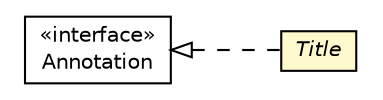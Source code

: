 #!/usr/local/bin/dot
#
# Class diagram 
# Generated by UMLGraph version R5_6-24-gf6e263 (http://www.umlgraph.org/)
#

digraph G {
	edge [fontname="Helvetica",fontsize=10,labelfontname="Helvetica",labelfontsize=10];
	node [fontname="Helvetica",fontsize=10,shape=plaintext];
	nodesep=0.25;
	ranksep=0.5;
	rankdir=LR;
	// com.gwtplatform.mvp.client.annotations.Title
	c383902 [label=<<table title="com.gwtplatform.mvp.client.annotations.Title" border="0" cellborder="1" cellspacing="0" cellpadding="2" port="p" bgcolor="lemonChiffon" href="./Title.html">
		<tr><td><table border="0" cellspacing="0" cellpadding="1">
<tr><td align="center" balign="center"><font face="Helvetica-Oblique"> Title </font></td></tr>
		</table></td></tr>
		</table>>, URL="./Title.html", fontname="Helvetica", fontcolor="black", fontsize=10.0];
	//com.gwtplatform.mvp.client.annotations.Title implements java.lang.annotation.Annotation
	c384401:p -> c383902:p [dir=back,arrowtail=empty,style=dashed];
	// java.lang.annotation.Annotation
	c384401 [label=<<table title="java.lang.annotation.Annotation" border="0" cellborder="1" cellspacing="0" cellpadding="2" port="p" href="http://download.oracle.com/javase/6/docs/api/java/lang/annotation/Annotation.html">
		<tr><td><table border="0" cellspacing="0" cellpadding="1">
<tr><td align="center" balign="center"> &#171;interface&#187; </td></tr>
<tr><td align="center" balign="center"> Annotation </td></tr>
		</table></td></tr>
		</table>>, URL="http://download.oracle.com/javase/6/docs/api/java/lang/annotation/Annotation.html", fontname="Helvetica", fontcolor="black", fontsize=10.0];
}

